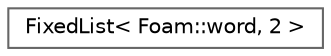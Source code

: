 digraph "Graphical Class Hierarchy"
{
 // LATEX_PDF_SIZE
  bgcolor="transparent";
  edge [fontname=Helvetica,fontsize=10,labelfontname=Helvetica,labelfontsize=10];
  node [fontname=Helvetica,fontsize=10,shape=box,height=0.2,width=0.4];
  rankdir="LR";
  Node0 [id="Node000000",label="FixedList\< Foam::word, 2 \>",height=0.2,width=0.4,color="grey40", fillcolor="white", style="filled",URL="$classFoam_1_1FixedList.html",tooltip=" "];
}
